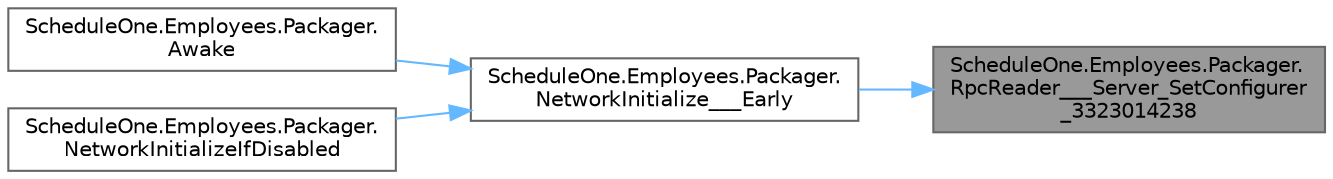 digraph "ScheduleOne.Employees.Packager.RpcReader___Server_SetConfigurer_3323014238"
{
 // LATEX_PDF_SIZE
  bgcolor="transparent";
  edge [fontname=Helvetica,fontsize=10,labelfontname=Helvetica,labelfontsize=10];
  node [fontname=Helvetica,fontsize=10,shape=box,height=0.2,width=0.4];
  rankdir="RL";
  Node1 [id="Node000001",label="ScheduleOne.Employees.Packager.\lRpcReader___Server_SetConfigurer\l_3323014238",height=0.2,width=0.4,color="gray40", fillcolor="grey60", style="filled", fontcolor="black",tooltip=" "];
  Node1 -> Node2 [id="edge1_Node000001_Node000002",dir="back",color="steelblue1",style="solid",tooltip=" "];
  Node2 [id="Node000002",label="ScheduleOne.Employees.Packager.\lNetworkInitialize___Early",height=0.2,width=0.4,color="grey40", fillcolor="white", style="filled",URL="$class_schedule_one_1_1_employees_1_1_packager.html#a36d702389c92c9a67f409bd8bd2d31eb",tooltip=" "];
  Node2 -> Node3 [id="edge2_Node000002_Node000003",dir="back",color="steelblue1",style="solid",tooltip=" "];
  Node3 [id="Node000003",label="ScheduleOne.Employees.Packager.\lAwake",height=0.2,width=0.4,color="grey40", fillcolor="white", style="filled",URL="$class_schedule_one_1_1_employees_1_1_packager.html#afffa51eb3c17980ddd88e85d0e15f924",tooltip=" "];
  Node2 -> Node4 [id="edge3_Node000002_Node000004",dir="back",color="steelblue1",style="solid",tooltip=" "];
  Node4 [id="Node000004",label="ScheduleOne.Employees.Packager.\lNetworkInitializeIfDisabled",height=0.2,width=0.4,color="grey40", fillcolor="white", style="filled",URL="$class_schedule_one_1_1_employees_1_1_packager.html#ae65524ec4c3d4802cc730ff16fc0cb4d",tooltip=" "];
}
